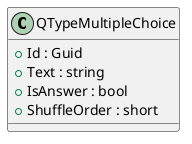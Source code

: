 @startuml
class QTypeMultipleChoice {
    + Id : Guid
    + Text : string
    + IsAnswer : bool
    + ShuffleOrder : short
}
@enduml 